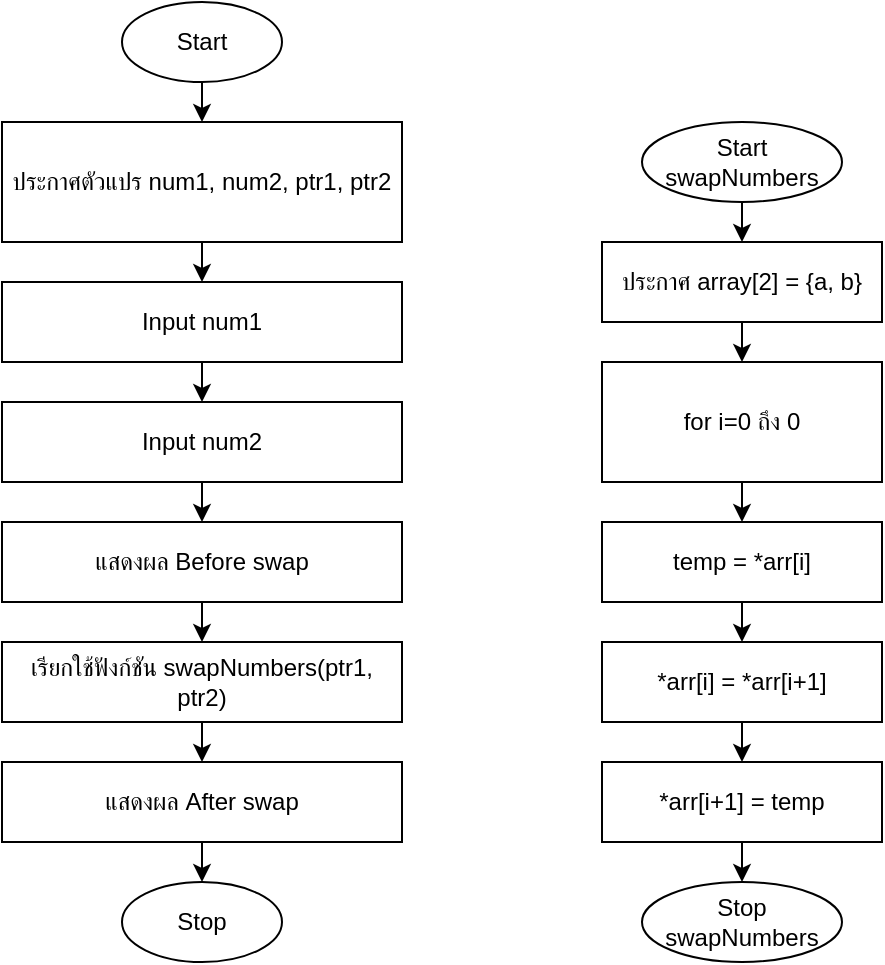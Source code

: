 <mxfile version="28.1.2">
  <diagram name="หน้า-1" id="UH_BqDTKgXrNHOP2o-ob">
    <mxGraphModel dx="992" dy="596" grid="1" gridSize="10" guides="1" tooltips="1" connect="1" arrows="1" fold="1" page="1" pageScale="1" pageWidth="827" pageHeight="1169" math="0" shadow="0">
      <root>
        <mxCell id="0" />
        <mxCell id="1" parent="0" />
        <mxCell id="6PppUkS6LjqOqkBIOnkH-3" value="Start" style="ellipse;whiteSpace=wrap;" vertex="1" parent="1">
          <mxGeometry x="254" y="50" width="80" height="40" as="geometry" />
        </mxCell>
        <mxCell id="6PppUkS6LjqOqkBIOnkH-4" value="ประกาศตัวแปร num1, num2, ptr1, ptr2" style="rounded=0;whiteSpace=wrap;" vertex="1" parent="1">
          <mxGeometry x="194" y="110" width="200" height="60" as="geometry" />
        </mxCell>
        <mxCell id="6PppUkS6LjqOqkBIOnkH-5" value="Input num1" style="parallelogram;whiteSpace=wrap;" vertex="1" parent="1">
          <mxGeometry x="194" y="190" width="200" height="40" as="geometry" />
        </mxCell>
        <mxCell id="6PppUkS6LjqOqkBIOnkH-6" value="Input num2" style="parallelogram;whiteSpace=wrap;" vertex="1" parent="1">
          <mxGeometry x="194" y="250" width="200" height="40" as="geometry" />
        </mxCell>
        <mxCell id="6PppUkS6LjqOqkBIOnkH-7" value="แสดงผล Before swap" style="parallelogram;whiteSpace=wrap;" vertex="1" parent="1">
          <mxGeometry x="194" y="310" width="200" height="40" as="geometry" />
        </mxCell>
        <mxCell id="6PppUkS6LjqOqkBIOnkH-8" value="เรียกใช้ฟังก์ชัน swapNumbers(ptr1, ptr2)" style="rectangle;whiteSpace=wrap;" vertex="1" parent="1">
          <mxGeometry x="194" y="370" width="200" height="40" as="geometry" />
        </mxCell>
        <mxCell id="6PppUkS6LjqOqkBIOnkH-9" value="แสดงผล After swap" style="parallelogram;whiteSpace=wrap;" vertex="1" parent="1">
          <mxGeometry x="194" y="430" width="200" height="40" as="geometry" />
        </mxCell>
        <mxCell id="6PppUkS6LjqOqkBIOnkH-10" value="Stop" style="ellipse;whiteSpace=wrap;" vertex="1" parent="1">
          <mxGeometry x="254" y="490" width="80" height="40" as="geometry" />
        </mxCell>
        <mxCell id="6PppUkS6LjqOqkBIOnkH-11" style="edgeStyle=orthogonalEdgeStyle;" edge="1" parent="1" source="6PppUkS6LjqOqkBIOnkH-3" target="6PppUkS6LjqOqkBIOnkH-4">
          <mxGeometry relative="1" as="geometry" />
        </mxCell>
        <mxCell id="6PppUkS6LjqOqkBIOnkH-12" style="edgeStyle=orthogonalEdgeStyle;" edge="1" parent="1" source="6PppUkS6LjqOqkBIOnkH-4" target="6PppUkS6LjqOqkBIOnkH-5">
          <mxGeometry relative="1" as="geometry" />
        </mxCell>
        <mxCell id="6PppUkS6LjqOqkBIOnkH-13" style="edgeStyle=orthogonalEdgeStyle;" edge="1" parent="1" source="6PppUkS6LjqOqkBIOnkH-5" target="6PppUkS6LjqOqkBIOnkH-6">
          <mxGeometry relative="1" as="geometry" />
        </mxCell>
        <mxCell id="6PppUkS6LjqOqkBIOnkH-14" style="edgeStyle=orthogonalEdgeStyle;" edge="1" parent="1" source="6PppUkS6LjqOqkBIOnkH-6" target="6PppUkS6LjqOqkBIOnkH-7">
          <mxGeometry relative="1" as="geometry" />
        </mxCell>
        <mxCell id="6PppUkS6LjqOqkBIOnkH-15" style="edgeStyle=orthogonalEdgeStyle;" edge="1" parent="1" source="6PppUkS6LjqOqkBIOnkH-7" target="6PppUkS6LjqOqkBIOnkH-8">
          <mxGeometry relative="1" as="geometry" />
        </mxCell>
        <mxCell id="6PppUkS6LjqOqkBIOnkH-16" style="edgeStyle=orthogonalEdgeStyle;" edge="1" parent="1" source="6PppUkS6LjqOqkBIOnkH-8" target="6PppUkS6LjqOqkBIOnkH-9">
          <mxGeometry relative="1" as="geometry" />
        </mxCell>
        <mxCell id="6PppUkS6LjqOqkBIOnkH-17" style="edgeStyle=orthogonalEdgeStyle;" edge="1" parent="1" source="6PppUkS6LjqOqkBIOnkH-9" target="6PppUkS6LjqOqkBIOnkH-10">
          <mxGeometry relative="1" as="geometry" />
        </mxCell>
        <mxCell id="6PppUkS6LjqOqkBIOnkH-18" value="Start swapNumbers" style="ellipse;whiteSpace=wrap;" vertex="1" parent="1">
          <mxGeometry x="514" y="110" width="100" height="40" as="geometry" />
        </mxCell>
        <mxCell id="6PppUkS6LjqOqkBIOnkH-19" value="ประกาศ array[2] = {a, b}" style="rectangle;whiteSpace=wrap;" vertex="1" parent="1">
          <mxGeometry x="494" y="170" width="140" height="40" as="geometry" />
        </mxCell>
        <mxCell id="6PppUkS6LjqOqkBIOnkH-20" value="for i=0 ถึง 0" style="diamond;whiteSpace=wrap;" vertex="1" parent="1">
          <mxGeometry x="494" y="230" width="140" height="60" as="geometry" />
        </mxCell>
        <mxCell id="6PppUkS6LjqOqkBIOnkH-21" value="temp = *arr[i]" style="rectangle;whiteSpace=wrap;" vertex="1" parent="1">
          <mxGeometry x="494" y="310" width="140" height="40" as="geometry" />
        </mxCell>
        <mxCell id="6PppUkS6LjqOqkBIOnkH-22" value="*arr[i] = *arr[i+1]" style="rectangle;whiteSpace=wrap;" vertex="1" parent="1">
          <mxGeometry x="494" y="370" width="140" height="40" as="geometry" />
        </mxCell>
        <mxCell id="6PppUkS6LjqOqkBIOnkH-23" value="*arr[i+1] = temp" style="rectangle;whiteSpace=wrap;" vertex="1" parent="1">
          <mxGeometry x="494" y="430" width="140" height="40" as="geometry" />
        </mxCell>
        <mxCell id="6PppUkS6LjqOqkBIOnkH-24" value="Stop swapNumbers" style="ellipse;whiteSpace=wrap;" vertex="1" parent="1">
          <mxGeometry x="514" y="490" width="100" height="40" as="geometry" />
        </mxCell>
        <mxCell id="6PppUkS6LjqOqkBIOnkH-25" style="edgeStyle=orthogonalEdgeStyle;" edge="1" parent="1" source="6PppUkS6LjqOqkBIOnkH-18" target="6PppUkS6LjqOqkBIOnkH-19">
          <mxGeometry relative="1" as="geometry" />
        </mxCell>
        <mxCell id="6PppUkS6LjqOqkBIOnkH-26" style="edgeStyle=orthogonalEdgeStyle;" edge="1" parent="1" source="6PppUkS6LjqOqkBIOnkH-19" target="6PppUkS6LjqOqkBIOnkH-20">
          <mxGeometry relative="1" as="geometry" />
        </mxCell>
        <mxCell id="6PppUkS6LjqOqkBIOnkH-27" style="edgeStyle=orthogonalEdgeStyle;" edge="1" parent="1" source="6PppUkS6LjqOqkBIOnkH-20" target="6PppUkS6LjqOqkBIOnkH-21">
          <mxGeometry relative="1" as="geometry" />
        </mxCell>
        <mxCell id="6PppUkS6LjqOqkBIOnkH-28" style="edgeStyle=orthogonalEdgeStyle;" edge="1" parent="1" source="6PppUkS6LjqOqkBIOnkH-21" target="6PppUkS6LjqOqkBIOnkH-22">
          <mxGeometry relative="1" as="geometry" />
        </mxCell>
        <mxCell id="6PppUkS6LjqOqkBIOnkH-29" style="edgeStyle=orthogonalEdgeStyle;" edge="1" parent="1" source="6PppUkS6LjqOqkBIOnkH-22" target="6PppUkS6LjqOqkBIOnkH-23">
          <mxGeometry relative="1" as="geometry" />
        </mxCell>
        <mxCell id="6PppUkS6LjqOqkBIOnkH-30" style="edgeStyle=orthogonalEdgeStyle;" edge="1" parent="1" source="6PppUkS6LjqOqkBIOnkH-23" target="6PppUkS6LjqOqkBIOnkH-24">
          <mxGeometry relative="1" as="geometry" />
        </mxCell>
      </root>
    </mxGraphModel>
  </diagram>
</mxfile>
